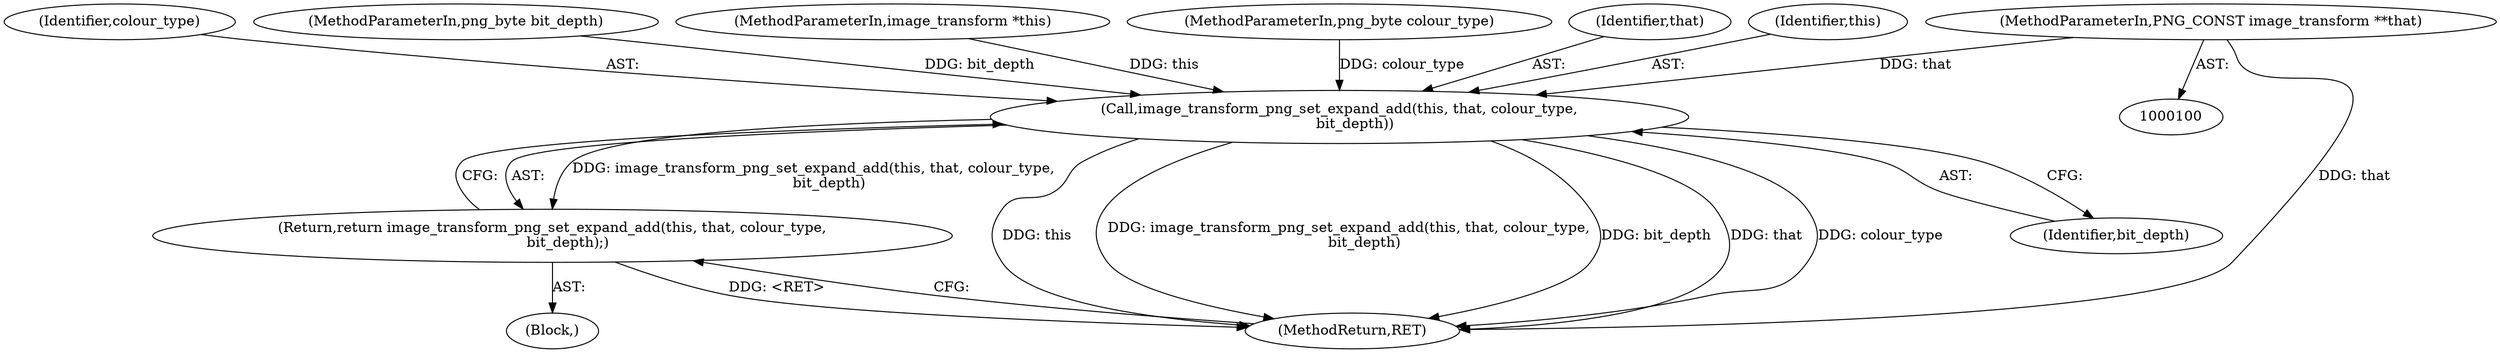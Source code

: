 digraph "1_Android_9d4853418ab2f754c2b63e091c29c5529b8b86ca_64@del" {
"1000102" [label="(MethodParameterIn,PNG_CONST image_transform **that)"];
"1000107" [label="(Call,image_transform_png_set_expand_add(this, that, colour_type,\n       bit_depth))"];
"1000106" [label="(Return,return image_transform_png_set_expand_add(this, that, colour_type,\n       bit_depth);)"];
"1000112" [label="(MethodReturn,RET)"];
"1000110" [label="(Identifier,colour_type)"];
"1000106" [label="(Return,return image_transform_png_set_expand_add(this, that, colour_type,\n       bit_depth);)"];
"1000107" [label="(Call,image_transform_png_set_expand_add(this, that, colour_type,\n       bit_depth))"];
"1000104" [label="(MethodParameterIn,png_byte bit_depth)"];
"1000105" [label="(Block,)"];
"1000102" [label="(MethodParameterIn,PNG_CONST image_transform **that)"];
"1000111" [label="(Identifier,bit_depth)"];
"1000101" [label="(MethodParameterIn,image_transform *this)"];
"1000103" [label="(MethodParameterIn,png_byte colour_type)"];
"1000109" [label="(Identifier,that)"];
"1000108" [label="(Identifier,this)"];
"1000102" -> "1000100"  [label="AST: "];
"1000102" -> "1000112"  [label="DDG: that"];
"1000102" -> "1000107"  [label="DDG: that"];
"1000107" -> "1000106"  [label="AST: "];
"1000107" -> "1000111"  [label="CFG: "];
"1000108" -> "1000107"  [label="AST: "];
"1000109" -> "1000107"  [label="AST: "];
"1000110" -> "1000107"  [label="AST: "];
"1000111" -> "1000107"  [label="AST: "];
"1000106" -> "1000107"  [label="CFG: "];
"1000107" -> "1000112"  [label="DDG: this"];
"1000107" -> "1000112"  [label="DDG: image_transform_png_set_expand_add(this, that, colour_type,\n       bit_depth)"];
"1000107" -> "1000112"  [label="DDG: bit_depth"];
"1000107" -> "1000112"  [label="DDG: that"];
"1000107" -> "1000112"  [label="DDG: colour_type"];
"1000107" -> "1000106"  [label="DDG: image_transform_png_set_expand_add(this, that, colour_type,\n       bit_depth)"];
"1000101" -> "1000107"  [label="DDG: this"];
"1000103" -> "1000107"  [label="DDG: colour_type"];
"1000104" -> "1000107"  [label="DDG: bit_depth"];
"1000106" -> "1000105"  [label="AST: "];
"1000112" -> "1000106"  [label="CFG: "];
"1000106" -> "1000112"  [label="DDG: <RET>"];
}
